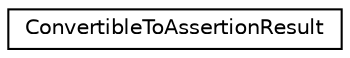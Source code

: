 digraph "Иерархия классов. Графический вид."
{
 // LATEX_PDF_SIZE
  edge [fontname="Helvetica",fontsize="10",labelfontname="Helvetica",labelfontsize="10"];
  node [fontname="Helvetica",fontsize="10",shape=record];
  rankdir="LR";
  Node0 [label="ConvertibleToAssertionResult",height=0.2,width=0.4,color="black", fillcolor="white", style="filled",URL="$structConvertibleToAssertionResult.html",tooltip=" "];
}
